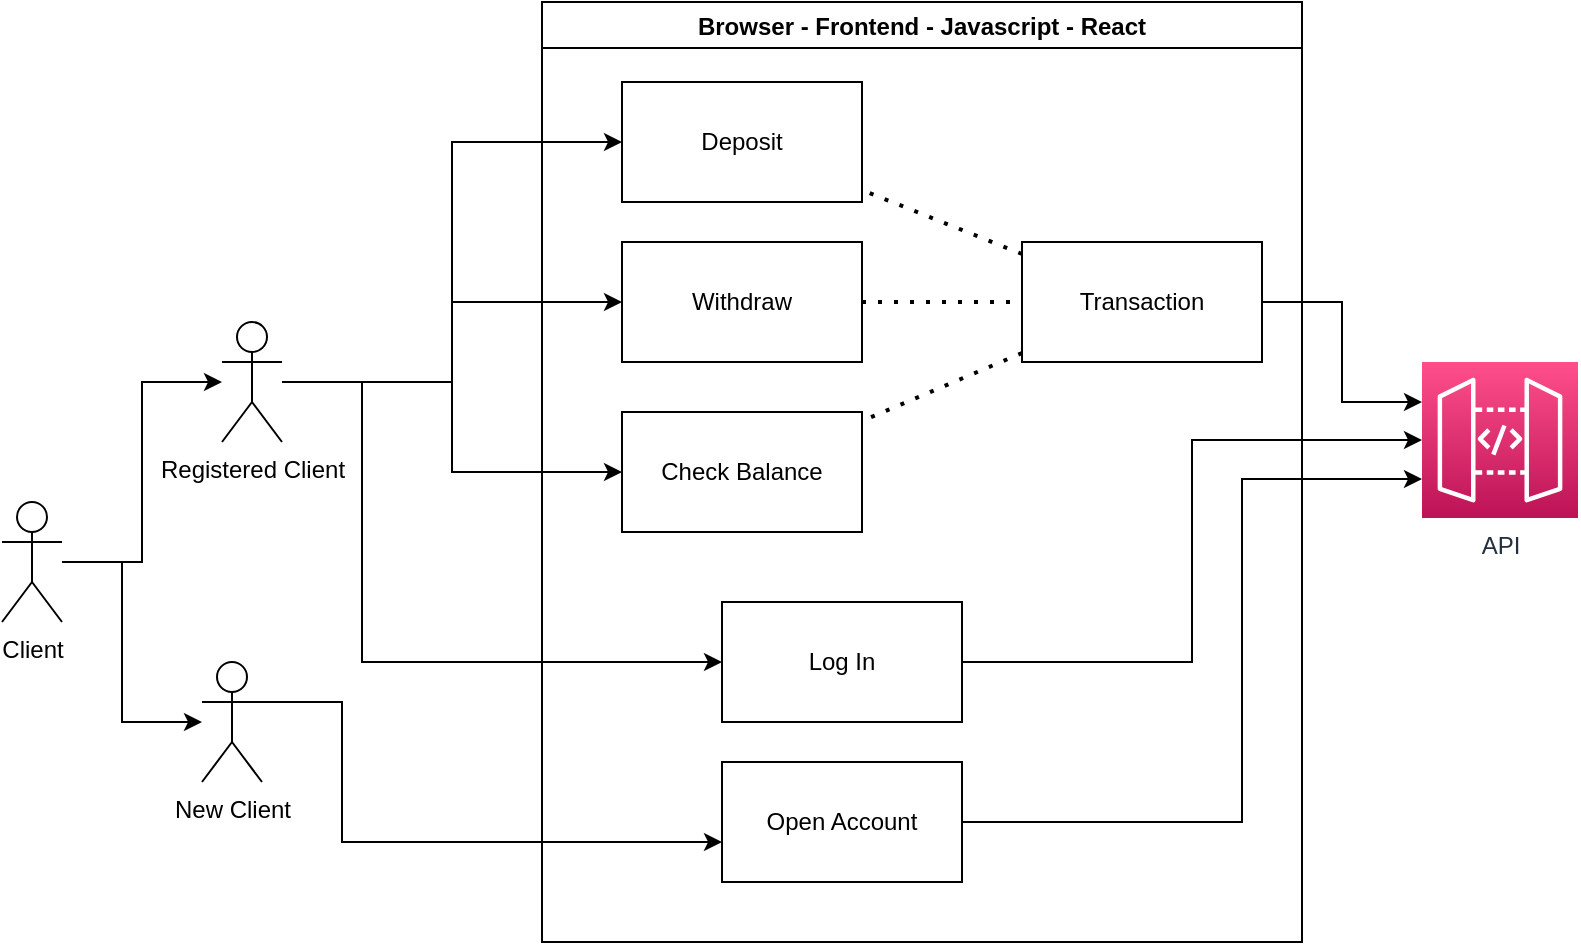 <mxfile version="15.7.3" type="device"><diagram id="GuetLtPI46jLCBB-qz4N" name="Page-1"><mxGraphModel dx="1102" dy="592" grid="1" gridSize="10" guides="1" tooltips="1" connect="1" arrows="1" fold="1" page="1" pageScale="1" pageWidth="827" pageHeight="1169" math="0" shadow="0"><root><mxCell id="0"/><mxCell id="1" parent="0"/><mxCell id="EI6TG-G9EbB0ayZfavQd-7" style="edgeStyle=orthogonalEdgeStyle;rounded=0;orthogonalLoop=1;jettySize=auto;html=1;" edge="1" parent="1" source="EI6TG-G9EbB0ayZfavQd-1"><mxGeometry relative="1" as="geometry"><mxPoint x="120" y="210" as="targetPoint"/><Array as="points"><mxPoint x="80" y="300"/><mxPoint x="80" y="210"/></Array></mxGeometry></mxCell><mxCell id="EI6TG-G9EbB0ayZfavQd-8" style="edgeStyle=orthogonalEdgeStyle;rounded=0;orthogonalLoop=1;jettySize=auto;html=1;" edge="1" parent="1" source="EI6TG-G9EbB0ayZfavQd-1" target="EI6TG-G9EbB0ayZfavQd-3"><mxGeometry relative="1" as="geometry"><Array as="points"><mxPoint x="70" y="300"/><mxPoint x="70" y="380"/></Array></mxGeometry></mxCell><mxCell id="EI6TG-G9EbB0ayZfavQd-1" value="Client" style="shape=umlActor;verticalLabelPosition=bottom;verticalAlign=top;html=1;outlineConnect=0;" vertex="1" parent="1"><mxGeometry x="10" y="270" width="30" height="60" as="geometry"/></mxCell><mxCell id="EI6TG-G9EbB0ayZfavQd-18" style="edgeStyle=orthogonalEdgeStyle;rounded=0;orthogonalLoop=1;jettySize=auto;html=1;" edge="1" parent="1" source="EI6TG-G9EbB0ayZfavQd-2" target="EI6TG-G9EbB0ayZfavQd-14"><mxGeometry relative="1" as="geometry"><Array as="points"><mxPoint x="190" y="210"/><mxPoint x="190" y="350"/></Array></mxGeometry></mxCell><mxCell id="EI6TG-G9EbB0ayZfavQd-45" style="edgeStyle=orthogonalEdgeStyle;rounded=0;orthogonalLoop=1;jettySize=auto;html=1;entryX=0;entryY=0.5;entryDx=0;entryDy=0;" edge="1" parent="1" source="EI6TG-G9EbB0ayZfavQd-2" target="EI6TG-G9EbB0ayZfavQd-42"><mxGeometry relative="1" as="geometry"/></mxCell><mxCell id="EI6TG-G9EbB0ayZfavQd-46" style="edgeStyle=orthogonalEdgeStyle;rounded=0;orthogonalLoop=1;jettySize=auto;html=1;entryX=0;entryY=0.5;entryDx=0;entryDy=0;" edge="1" parent="1" source="EI6TG-G9EbB0ayZfavQd-2" target="EI6TG-G9EbB0ayZfavQd-40"><mxGeometry relative="1" as="geometry"/></mxCell><mxCell id="EI6TG-G9EbB0ayZfavQd-47" style="edgeStyle=orthogonalEdgeStyle;rounded=0;orthogonalLoop=1;jettySize=auto;html=1;entryX=0;entryY=0.5;entryDx=0;entryDy=0;" edge="1" parent="1" source="EI6TG-G9EbB0ayZfavQd-2" target="EI6TG-G9EbB0ayZfavQd-41"><mxGeometry relative="1" as="geometry"/></mxCell><mxCell id="EI6TG-G9EbB0ayZfavQd-2" value="Registered Client" style="shape=umlActor;verticalLabelPosition=bottom;verticalAlign=top;html=1;outlineConnect=0;" vertex="1" parent="1"><mxGeometry x="120" y="180" width="30" height="60" as="geometry"/></mxCell><mxCell id="EI6TG-G9EbB0ayZfavQd-23" style="edgeStyle=orthogonalEdgeStyle;rounded=0;orthogonalLoop=1;jettySize=auto;html=1;" edge="1" parent="1" source="EI6TG-G9EbB0ayZfavQd-3" target="EI6TG-G9EbB0ayZfavQd-13"><mxGeometry relative="1" as="geometry"><Array as="points"><mxPoint x="180" y="370"/><mxPoint x="180" y="440"/></Array></mxGeometry></mxCell><mxCell id="EI6TG-G9EbB0ayZfavQd-3" value="New Client" style="shape=umlActor;verticalLabelPosition=bottom;verticalAlign=top;html=1;outlineConnect=0;" vertex="1" parent="1"><mxGeometry x="110" y="350" width="30" height="60" as="geometry"/></mxCell><mxCell id="EI6TG-G9EbB0ayZfavQd-10" value="Browser - Frontend - Javascript - React" style="swimlane;" vertex="1" parent="1"><mxGeometry x="280" y="20" width="380" height="470" as="geometry"/></mxCell><mxCell id="EI6TG-G9EbB0ayZfavQd-13" value="Open Account" style="rounded=0;whiteSpace=wrap;html=1;" vertex="1" parent="EI6TG-G9EbB0ayZfavQd-10"><mxGeometry x="90" y="380" width="120" height="60" as="geometry"/></mxCell><mxCell id="EI6TG-G9EbB0ayZfavQd-14" value="Log In" style="rounded=0;whiteSpace=wrap;html=1;" vertex="1" parent="EI6TG-G9EbB0ayZfavQd-10"><mxGeometry x="90" y="300" width="120" height="60" as="geometry"/></mxCell><mxCell id="EI6TG-G9EbB0ayZfavQd-15" value="Transaction" style="rounded=0;whiteSpace=wrap;html=1;" vertex="1" parent="EI6TG-G9EbB0ayZfavQd-10"><mxGeometry x="240" y="120" width="120" height="60" as="geometry"/></mxCell><mxCell id="EI6TG-G9EbB0ayZfavQd-40" value="Deposit" style="rounded=0;whiteSpace=wrap;html=1;" vertex="1" parent="EI6TG-G9EbB0ayZfavQd-10"><mxGeometry x="40" y="40" width="120" height="60" as="geometry"/></mxCell><mxCell id="EI6TG-G9EbB0ayZfavQd-41" value="Withdraw" style="rounded=0;whiteSpace=wrap;html=1;" vertex="1" parent="EI6TG-G9EbB0ayZfavQd-10"><mxGeometry x="40" y="120" width="120" height="60" as="geometry"/></mxCell><mxCell id="EI6TG-G9EbB0ayZfavQd-42" value="Check Balance" style="rounded=0;whiteSpace=wrap;html=1;" vertex="1" parent="EI6TG-G9EbB0ayZfavQd-10"><mxGeometry x="40" y="205" width="120" height="60" as="geometry"/></mxCell><mxCell id="EI6TG-G9EbB0ayZfavQd-48" value="" style="endArrow=none;dashed=1;html=1;dashPattern=1 3;strokeWidth=2;rounded=0;entryX=0;entryY=0.5;entryDx=0;entryDy=0;" edge="1" parent="EI6TG-G9EbB0ayZfavQd-10" source="EI6TG-G9EbB0ayZfavQd-41" target="EI6TG-G9EbB0ayZfavQd-15"><mxGeometry width="50" height="50" relative="1" as="geometry"><mxPoint x="110" y="250" as="sourcePoint"/><mxPoint x="160" y="200" as="targetPoint"/></mxGeometry></mxCell><mxCell id="EI6TG-G9EbB0ayZfavQd-49" value="" style="endArrow=none;dashed=1;html=1;dashPattern=1 3;strokeWidth=2;rounded=0;" edge="1" parent="EI6TG-G9EbB0ayZfavQd-10" source="EI6TG-G9EbB0ayZfavQd-15" target="EI6TG-G9EbB0ayZfavQd-40"><mxGeometry width="50" height="50" relative="1" as="geometry"><mxPoint x="110" y="250" as="sourcePoint"/><mxPoint x="160" y="200" as="targetPoint"/></mxGeometry></mxCell><mxCell id="EI6TG-G9EbB0ayZfavQd-50" value="" style="endArrow=none;dashed=1;html=1;dashPattern=1 3;strokeWidth=2;rounded=0;" edge="1" parent="EI6TG-G9EbB0ayZfavQd-10" source="EI6TG-G9EbB0ayZfavQd-15" target="EI6TG-G9EbB0ayZfavQd-42"><mxGeometry width="50" height="50" relative="1" as="geometry"><mxPoint x="110" y="250" as="sourcePoint"/><mxPoint x="160" y="200" as="targetPoint"/></mxGeometry></mxCell><mxCell id="EI6TG-G9EbB0ayZfavQd-39" value="API" style="sketch=0;points=[[0,0,0],[0.25,0,0],[0.5,0,0],[0.75,0,0],[1,0,0],[0,1,0],[0.25,1,0],[0.5,1,0],[0.75,1,0],[1,1,0],[0,0.25,0],[0,0.5,0],[0,0.75,0],[1,0.25,0],[1,0.5,0],[1,0.75,0]];outlineConnect=0;fontColor=#232F3E;gradientColor=#FF4F8B;gradientDirection=north;fillColor=#BC1356;strokeColor=#ffffff;dashed=0;verticalLabelPosition=bottom;verticalAlign=top;align=center;html=1;fontSize=12;fontStyle=0;aspect=fixed;shape=mxgraph.aws4.resourceIcon;resIcon=mxgraph.aws4.api_gateway;" vertex="1" parent="1"><mxGeometry x="720" y="200" width="78" height="78" as="geometry"/></mxCell><mxCell id="EI6TG-G9EbB0ayZfavQd-51" style="edgeStyle=orthogonalEdgeStyle;rounded=0;orthogonalLoop=1;jettySize=auto;html=1;" edge="1" parent="1" source="EI6TG-G9EbB0ayZfavQd-15" target="EI6TG-G9EbB0ayZfavQd-39"><mxGeometry relative="1" as="geometry"><Array as="points"><mxPoint x="680" y="170"/><mxPoint x="680" y="220"/></Array></mxGeometry></mxCell><mxCell id="EI6TG-G9EbB0ayZfavQd-52" style="edgeStyle=orthogonalEdgeStyle;rounded=0;orthogonalLoop=1;jettySize=auto;html=1;entryX=0;entryY=0.5;entryDx=0;entryDy=0;entryPerimeter=0;" edge="1" parent="1" source="EI6TG-G9EbB0ayZfavQd-14" target="EI6TG-G9EbB0ayZfavQd-39"><mxGeometry relative="1" as="geometry"/></mxCell><mxCell id="EI6TG-G9EbB0ayZfavQd-53" style="edgeStyle=orthogonalEdgeStyle;rounded=0;orthogonalLoop=1;jettySize=auto;html=1;entryX=0;entryY=0.75;entryDx=0;entryDy=0;entryPerimeter=0;" edge="1" parent="1" source="EI6TG-G9EbB0ayZfavQd-13" target="EI6TG-G9EbB0ayZfavQd-39"><mxGeometry relative="1" as="geometry"><Array as="points"><mxPoint x="630" y="430"/><mxPoint x="630" y="259"/></Array></mxGeometry></mxCell></root></mxGraphModel></diagram></mxfile>